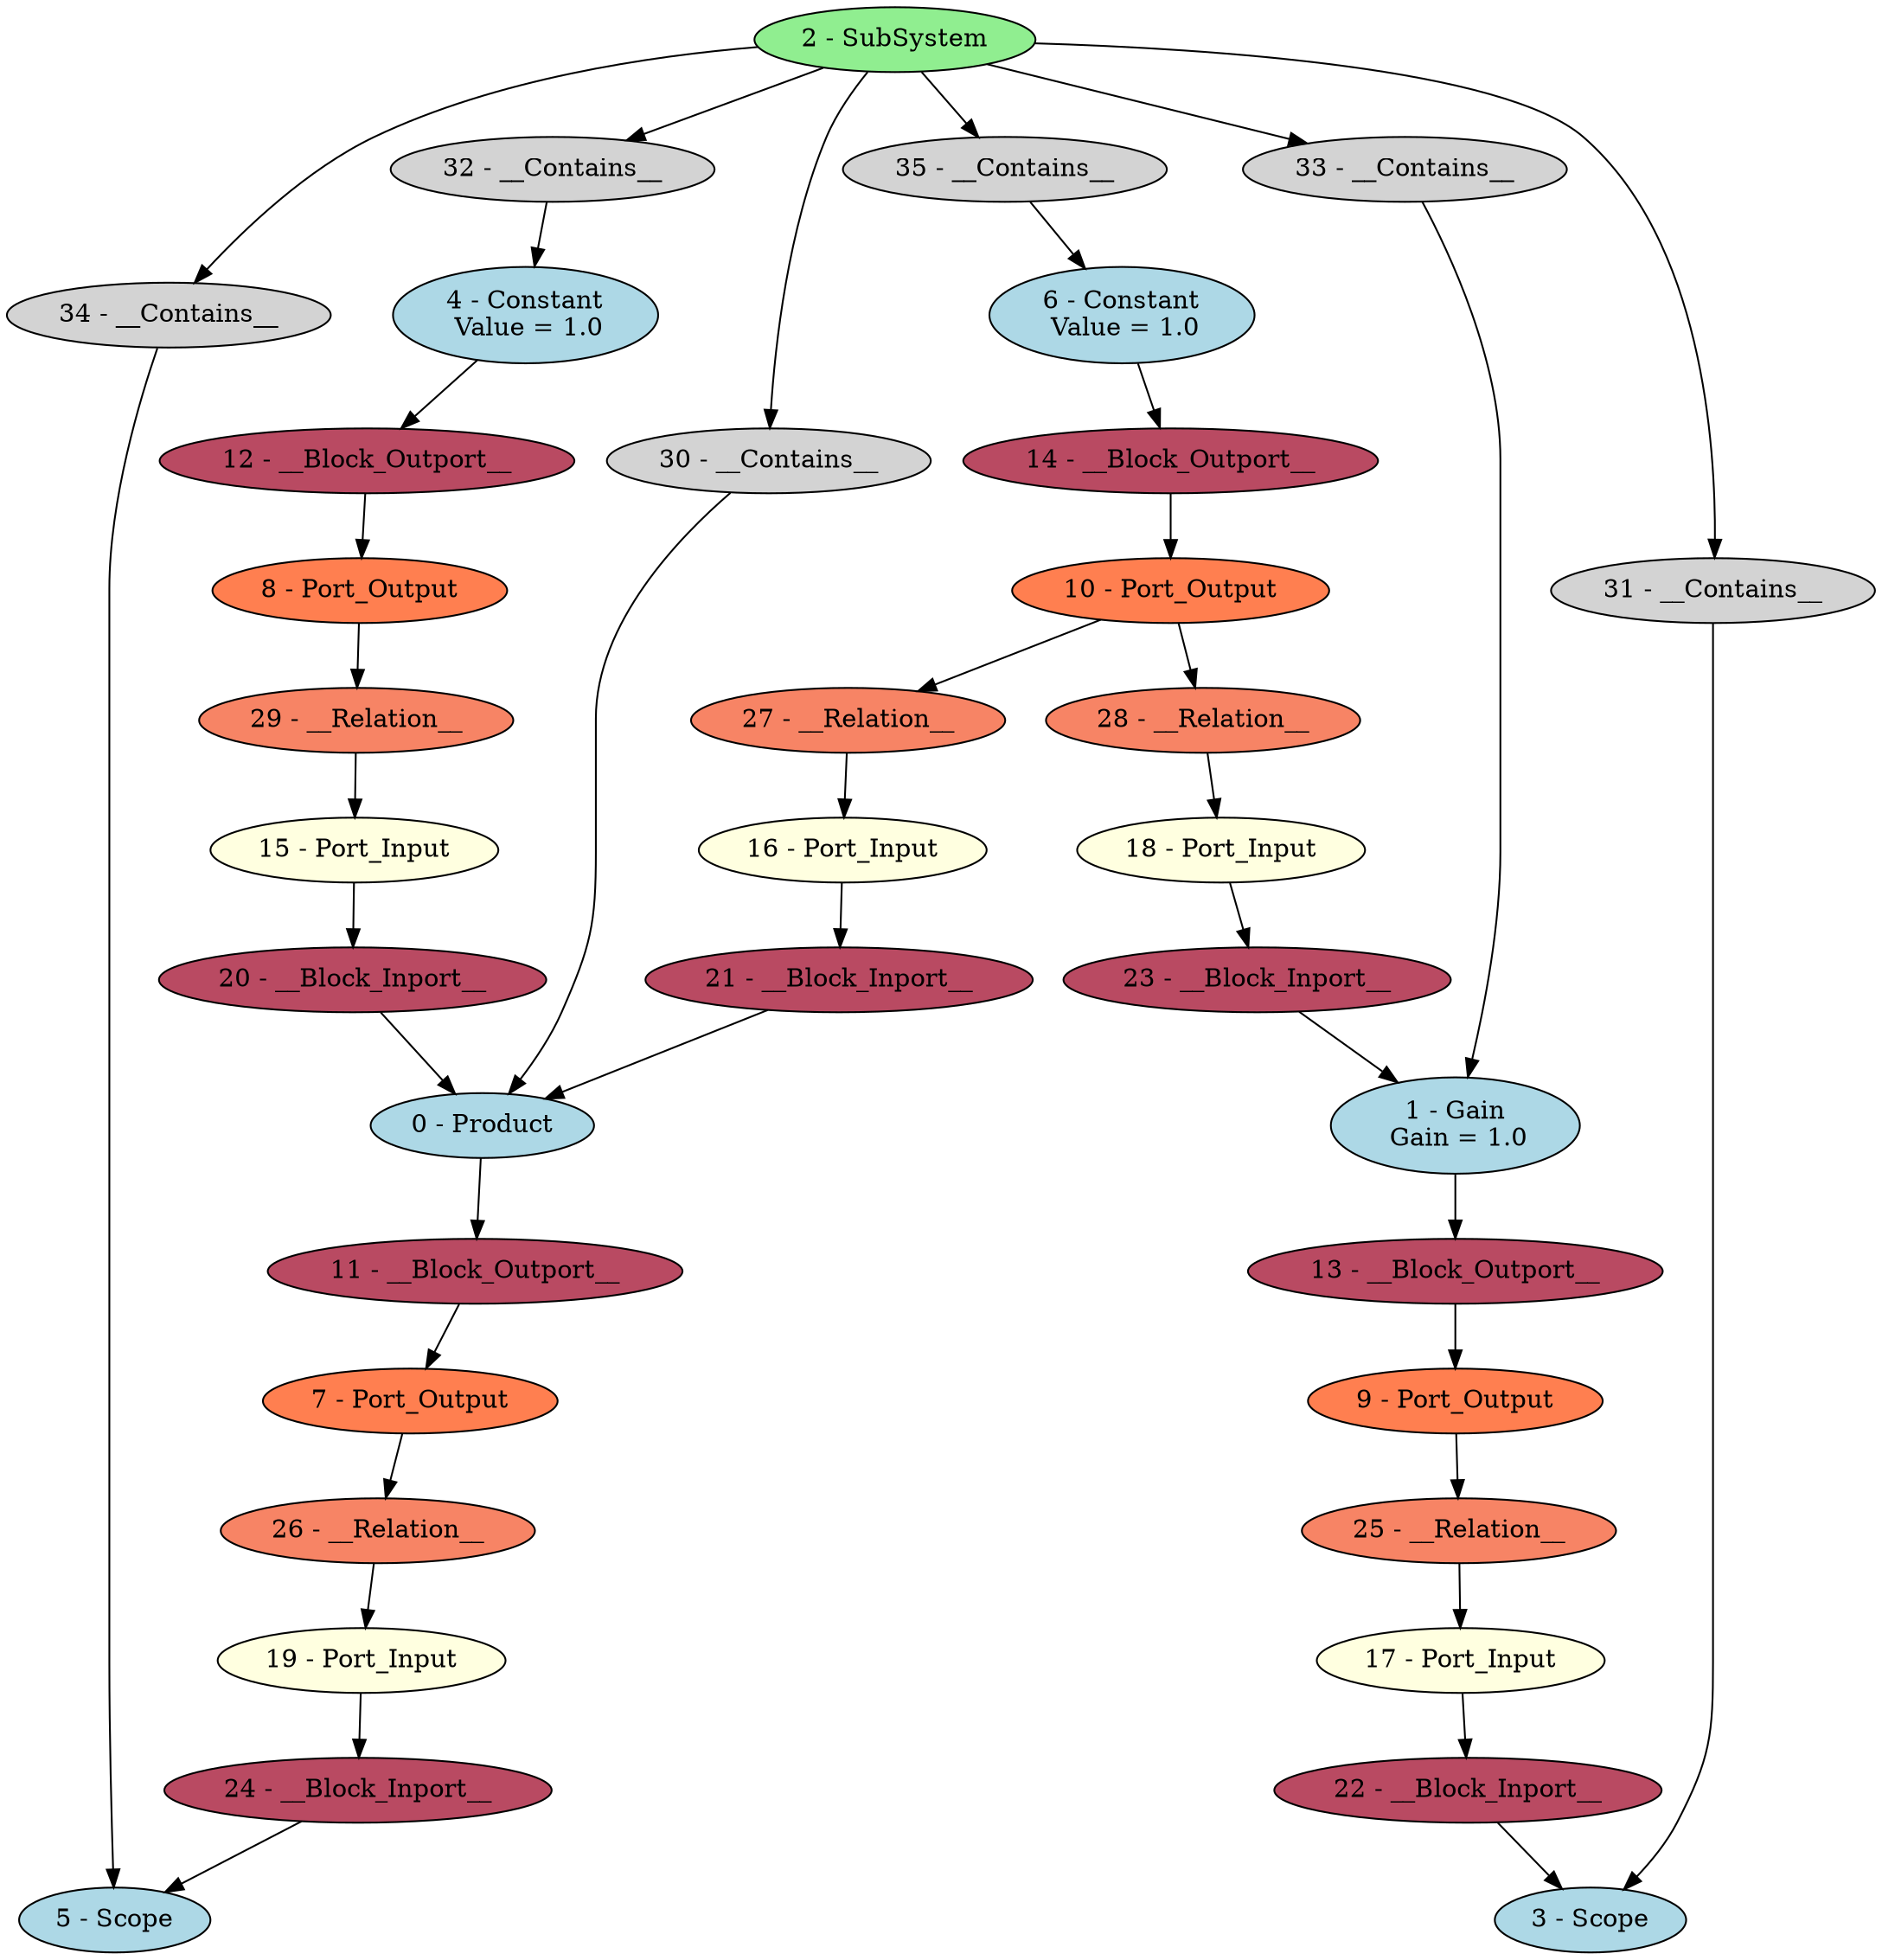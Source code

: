 digraph HEasy {
"0 - Product" [style=filled, fillcolor=lightblue];
"1 - Gain\n Gain = 1.0" [style=filled, fillcolor=lightblue];
"2 - SubSystem" [style=filled, fillcolor=lightgreen];
"3 - Scope" [style=filled, fillcolor=lightblue];
"4 - Constant\n Value = 1.0" [style=filled, fillcolor=lightblue];
"5 - Scope" [style=filled, fillcolor=lightblue];
"6 - Constant\n Value = 1.0" [style=filled, fillcolor=lightblue];
"7 - Port_Output" [style=filled, fillcolor=coral];
"8 - Port_Output" [style=filled, fillcolor=coral];
"9 - Port_Output" [style=filled, fillcolor=coral];
"10 - Port_Output" [style=filled, fillcolor=coral];
"11 - __Block_Outport__" [style=filled, fillcolor="#b94a62"];
"12 - __Block_Outport__" [style=filled, fillcolor="#b94a62"];
"13 - __Block_Outport__" [style=filled, fillcolor="#b94a62"];
"14 - __Block_Outport__" [style=filled, fillcolor="#b94a62"];
"15 - Port_Input" [style=filled, fillcolor=lightyellow];
"16 - Port_Input" [style=filled, fillcolor=lightyellow];
"17 - Port_Input" [style=filled, fillcolor=lightyellow];
"18 - Port_Input" [style=filled, fillcolor=lightyellow];
"19 - Port_Input" [style=filled, fillcolor=lightyellow];
"20 - __Block_Inport__" [style=filled, fillcolor="#b94a62"];
"21 - __Block_Inport__" [style=filled, fillcolor="#b94a62"];
"22 - __Block_Inport__" [style=filled, fillcolor="#b94a62"];
"23 - __Block_Inport__" [style=filled, fillcolor="#b94a62"];
"24 - __Block_Inport__" [style=filled, fillcolor="#b94a62"];
"25 - __Relation__" [style=filled, fillcolor="#f78465"];
"26 - __Relation__" [style=filled, fillcolor="#f78465"];
"27 - __Relation__" [style=filled, fillcolor="#f78465"];
"28 - __Relation__" [style=filled, fillcolor="#f78465"];
"29 - __Relation__" [style=filled, fillcolor="#f78465"];
"30 - __Contains__" [style=filled, fillcolor=lightgray];
"31 - __Contains__" [style=filled, fillcolor=lightgray];
"32 - __Contains__" [style=filled, fillcolor=lightgray];
"33 - __Contains__" [style=filled, fillcolor=lightgray];
"34 - __Contains__" [style=filled, fillcolor=lightgray];
"35 - __Contains__" [style=filled, fillcolor=lightgray];
"0 - Product" -> "11 - __Block_Outport__";
"11 - __Block_Outport__" -> "7 - Port_Output";
"4 - Constant\n Value = 1.0" -> "12 - __Block_Outport__";
"12 - __Block_Outport__" -> "8 - Port_Output";
"1 - Gain\n Gain = 1.0" -> "13 - __Block_Outport__";
"13 - __Block_Outport__" -> "9 - Port_Output";
"6 - Constant\n Value = 1.0" -> "14 - __Block_Outport__";
"14 - __Block_Outport__" -> "10 - Port_Output";
"2 - SubSystem" -> "30 - __Contains__";
"30 - __Contains__" -> "0 - Product";
"2 - SubSystem" -> "31 - __Contains__";
"31 - __Contains__" -> "3 - Scope";
"2 - SubSystem" -> "32 - __Contains__";
"32 - __Contains__" -> "4 - Constant\n Value = 1.0";
"2 - SubSystem" -> "33 - __Contains__";
"33 - __Contains__" -> "1 - Gain\n Gain = 1.0";
"2 - SubSystem" -> "34 - __Contains__";
"34 - __Contains__" -> "5 - Scope";
"2 - SubSystem" -> "35 - __Contains__";
"35 - __Contains__" -> "6 - Constant\n Value = 1.0";
"9 - Port_Output" -> "25 - __Relation__";
"25 - __Relation__" -> "17 - Port_Input";
"7 - Port_Output" -> "26 - __Relation__";
"26 - __Relation__" -> "19 - Port_Input";
"10 - Port_Output" -> "27 - __Relation__";
"27 - __Relation__" -> "16 - Port_Input";
"10 - Port_Output" -> "28 - __Relation__";
"28 - __Relation__" -> "18 - Port_Input";
"8 - Port_Output" -> "29 - __Relation__";
"29 - __Relation__" -> "15 - Port_Input";
"20 - __Block_Inport__" -> "0 - Product";
"15 - Port_Input" -> "20 - __Block_Inport__";
"21 - __Block_Inport__" -> "0 - Product";
"16 - Port_Input" -> "21 - __Block_Inport__";
"22 - __Block_Inport__" -> "3 - Scope";
"17 - Port_Input" -> "22 - __Block_Inport__";
"23 - __Block_Inport__" -> "1 - Gain\n Gain = 1.0";
"18 - Port_Input" -> "23 - __Block_Inport__";
"24 - __Block_Inport__" -> "5 - Scope";
"19 - Port_Input" -> "24 - __Block_Inport__";
}
